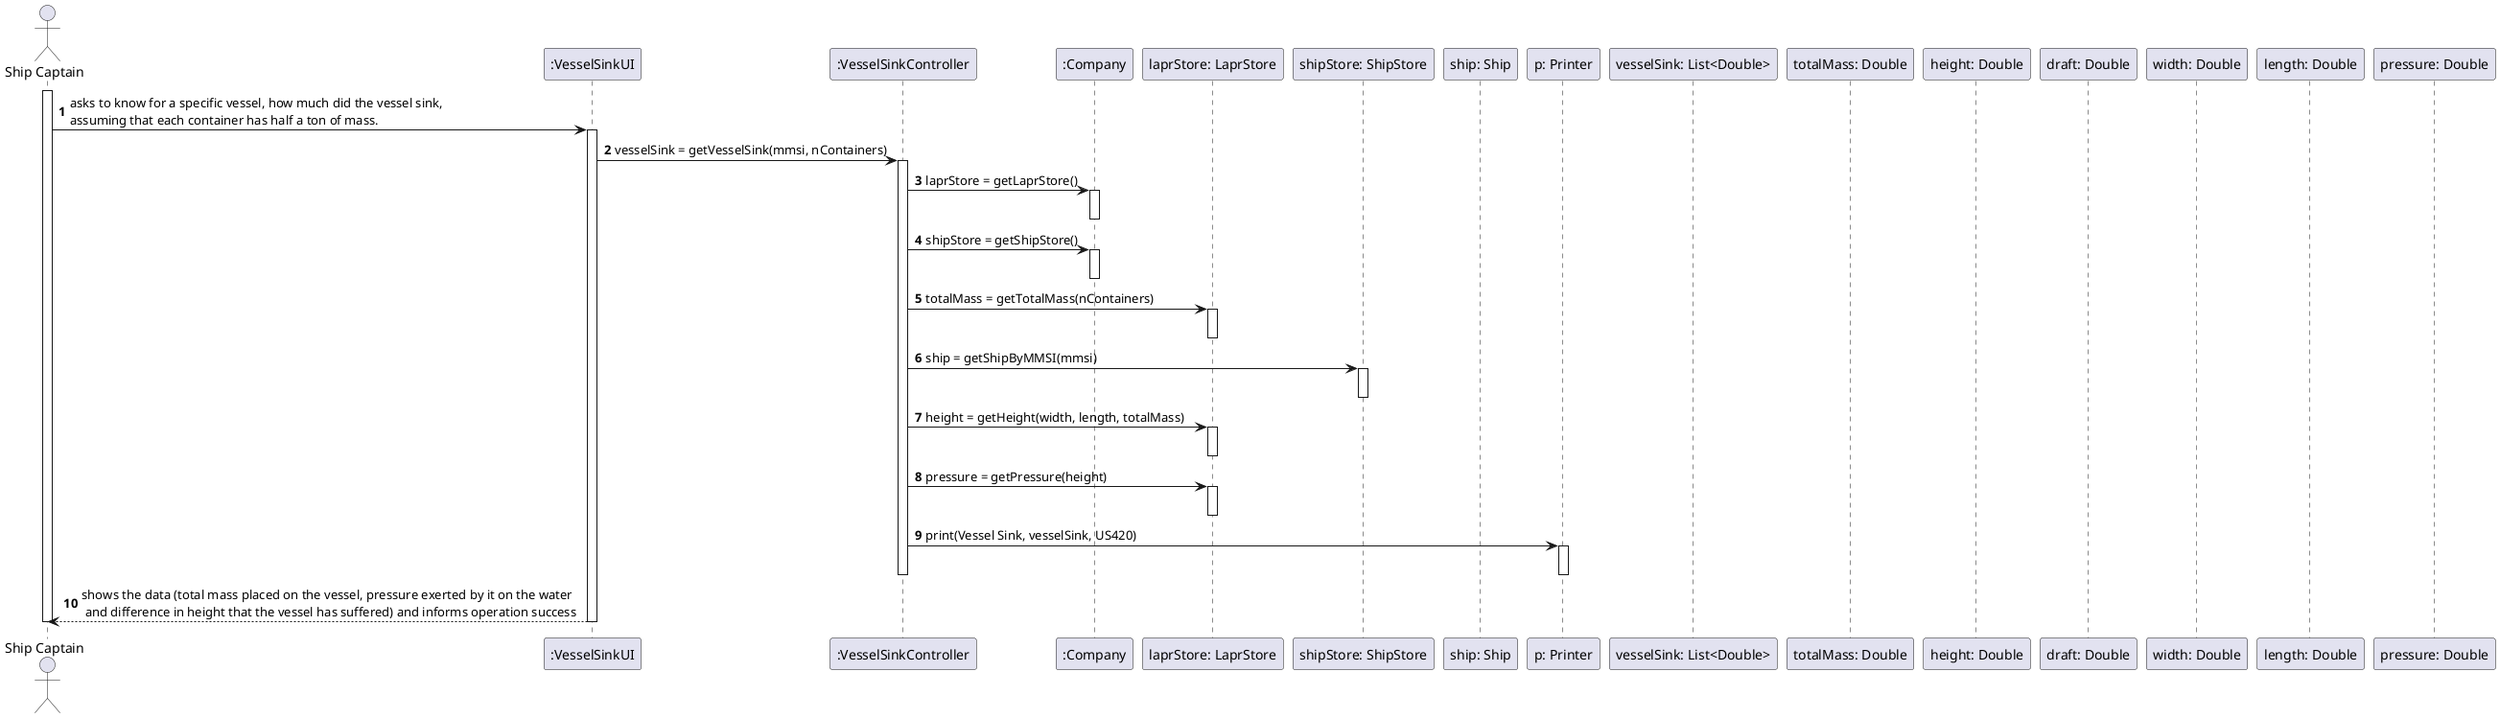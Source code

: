 @startuml
'https://plantuml.com/sequence-diagram

autonumber

actor "Ship Captain" as SC
participant ":VesselSinkUI" as VSUI
participant ":VesselSinkController" as VSC
participant ":Company" as COMP
participant "laprStore: LaprStore" as LS
participant "shipStore: ShipStore" as SS
participant "ship: Ship" as S
participant "p: Printer" as P
participant "vesselSink: List<Double>" as VS
participant "totalMass: Double" as TM
participant "height: Double" as H
participant "draft: Double" as D
participant "width: Double" as W
participant "length: Double" as L
participant "pressure: Double" as PR


activate SC

SC -> VSUI : asks to know for a specific vessel, how much did the vessel sink,\nassuming that each container has half a ton of mass.
activate VSUI
VSUI -> VSC : vesselSink = getVesselSink(mmsi, nContainers)
activate VSC
VSC -> COMP : laprStore = getLaprStore()
activate COMP
deactivate COMP
VSC -> COMP : shipStore = getShipStore()
activate COMP
deactivate COMP
VSC -> LS : totalMass = getTotalMass(nContainers)
activate LS
deactivate LS
VSC -> SS : ship = getShipByMMSI(mmsi)
activate SS
deactivate SS
VSC -> LS : height = getHeight(width, length, totalMass)
activate LS
deactivate LS
VSC -> LS : pressure = getPressure(height)
activate LS
deactivate LS
VSC -> P : print(Vessel Sink, vesselSink, US420)
activate P
deactivate P
deactivate VSC
VSUI --> SC : shows the data (total mass placed on the vessel, pressure exerted by it on the water\n and difference in height that the vessel has suffered) and informs operation success
deactivate VSUI
deactivate SC
@enduml